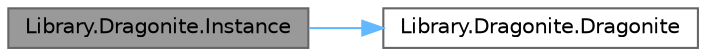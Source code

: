 digraph "Library.Dragonite.Instance"
{
 // INTERACTIVE_SVG=YES
 // LATEX_PDF_SIZE
  bgcolor="transparent";
  edge [fontname=Helvetica,fontsize=10,labelfontname=Helvetica,labelfontsize=10];
  node [fontname=Helvetica,fontsize=10,shape=box,height=0.2,width=0.4];
  rankdir="LR";
  Node1 [id="Node000001",label="Library.Dragonite.Instance",height=0.2,width=0.4,color="gray40", fillcolor="grey60", style="filled", fontcolor="black",tooltip="Este método retorna una copia del pokemon aplicando así, el patrón prototype."];
  Node1 -> Node2 [id="edge1_Node000001_Node000002",color="steelblue1",style="solid",tooltip=" "];
  Node2 [id="Node000002",label="Library.Dragonite.Dragonite",height=0.2,width=0.4,color="grey40", fillcolor="white", style="filled",URL="$classLibrary_1_1Dragonite.html#a1a4ed66e4fb896604d351fe6f13fc63a",tooltip="Constructor de Dragonite, implementa el patron GRASP creator."];
}
